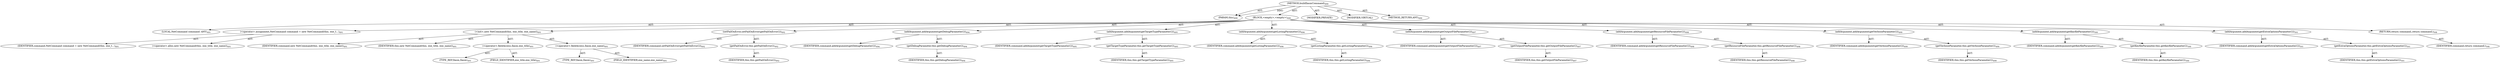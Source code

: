 digraph "buildIlasmCommand" {  
"111669149723" [label = <(METHOD,buildIlasmCommand)<SUB>490</SUB>> ]
"115964117000" [label = <(PARAM,this)<SUB>490</SUB>> ]
"25769803817" [label = <(BLOCK,&lt;empty&gt;,&lt;empty&gt;)<SUB>490</SUB>> ]
"94489280514" [label = <(LOCAL,NetCommand command: ANY)<SUB>491</SUB>> ]
"30064771175" [label = <(&lt;operator&gt;.assignment,NetCommand command = new NetCommand(this, exe_t...)<SUB>491</SUB>> ]
"68719476813" [label = <(IDENTIFIER,command,NetCommand command = new NetCommand(this, exe_t...)<SUB>491</SUB>> ]
"30064771176" [label = <(&lt;operator&gt;.alloc,new NetCommand(this, exe_title, exe_name))<SUB>491</SUB>> ]
"30064771177" [label = <(&lt;init&gt;,new NetCommand(this, exe_title, exe_name))<SUB>491</SUB>> ]
"68719476814" [label = <(IDENTIFIER,command,new NetCommand(this, exe_title, exe_name))<SUB>491</SUB>> ]
"68719476745" [label = <(IDENTIFIER,this,new NetCommand(this, exe_title, exe_name))<SUB>491</SUB>> ]
"30064771178" [label = <(&lt;operator&gt;.fieldAccess,Ilasm.exe_title)<SUB>491</SUB>> ]
"180388626433" [label = <(TYPE_REF,Ilasm,Ilasm)<SUB>491</SUB>> ]
"55834574885" [label = <(FIELD_IDENTIFIER,exe_title,exe_title)<SUB>491</SUB>> ]
"30064771179" [label = <(&lt;operator&gt;.fieldAccess,Ilasm.exe_name)<SUB>491</SUB>> ]
"180388626434" [label = <(TYPE_REF,Ilasm,Ilasm)<SUB>491</SUB>> ]
"55834574886" [label = <(FIELD_IDENTIFIER,exe_name,exe_name)<SUB>491</SUB>> ]
"30064771180" [label = <(setFailOnError,setFailOnError(getFailOnError()))<SUB>492</SUB>> ]
"68719476815" [label = <(IDENTIFIER,command,setFailOnError(getFailOnError()))<SUB>492</SUB>> ]
"30064771181" [label = <(getFailOnError,this.getFailOnError())<SUB>492</SUB>> ]
"68719476746" [label = <(IDENTIFIER,this,this.getFailOnError())<SUB>492</SUB>> ]
"30064771182" [label = <(addArgument,addArgument(getDebugParameter()))<SUB>494</SUB>> ]
"68719476816" [label = <(IDENTIFIER,command,addArgument(getDebugParameter()))<SUB>494</SUB>> ]
"30064771183" [label = <(getDebugParameter,this.getDebugParameter())<SUB>494</SUB>> ]
"68719476747" [label = <(IDENTIFIER,this,this.getDebugParameter())<SUB>494</SUB>> ]
"30064771184" [label = <(addArgument,addArgument(getTargetTypeParameter()))<SUB>495</SUB>> ]
"68719476817" [label = <(IDENTIFIER,command,addArgument(getTargetTypeParameter()))<SUB>495</SUB>> ]
"30064771185" [label = <(getTargetTypeParameter,this.getTargetTypeParameter())<SUB>495</SUB>> ]
"68719476748" [label = <(IDENTIFIER,this,this.getTargetTypeParameter())<SUB>495</SUB>> ]
"30064771186" [label = <(addArgument,addArgument(getListingParameter()))<SUB>496</SUB>> ]
"68719476818" [label = <(IDENTIFIER,command,addArgument(getListingParameter()))<SUB>496</SUB>> ]
"30064771187" [label = <(getListingParameter,this.getListingParameter())<SUB>496</SUB>> ]
"68719476749" [label = <(IDENTIFIER,this,this.getListingParameter())<SUB>496</SUB>> ]
"30064771188" [label = <(addArgument,addArgument(getOutputFileParameter()))<SUB>497</SUB>> ]
"68719476819" [label = <(IDENTIFIER,command,addArgument(getOutputFileParameter()))<SUB>497</SUB>> ]
"30064771189" [label = <(getOutputFileParameter,this.getOutputFileParameter())<SUB>497</SUB>> ]
"68719476750" [label = <(IDENTIFIER,this,this.getOutputFileParameter())<SUB>497</SUB>> ]
"30064771190" [label = <(addArgument,addArgument(getResourceFileParameter()))<SUB>498</SUB>> ]
"68719476820" [label = <(IDENTIFIER,command,addArgument(getResourceFileParameter()))<SUB>498</SUB>> ]
"30064771191" [label = <(getResourceFileParameter,this.getResourceFileParameter())<SUB>498</SUB>> ]
"68719476751" [label = <(IDENTIFIER,this,this.getResourceFileParameter())<SUB>498</SUB>> ]
"30064771192" [label = <(addArgument,addArgument(getVerboseParameter()))<SUB>499</SUB>> ]
"68719476821" [label = <(IDENTIFIER,command,addArgument(getVerboseParameter()))<SUB>499</SUB>> ]
"30064771193" [label = <(getVerboseParameter,this.getVerboseParameter())<SUB>499</SUB>> ]
"68719476752" [label = <(IDENTIFIER,this,this.getVerboseParameter())<SUB>499</SUB>> ]
"30064771194" [label = <(addArgument,addArgument(getKeyfileParameter()))<SUB>500</SUB>> ]
"68719476822" [label = <(IDENTIFIER,command,addArgument(getKeyfileParameter()))<SUB>500</SUB>> ]
"30064771195" [label = <(getKeyfileParameter,this.getKeyfileParameter())<SUB>500</SUB>> ]
"68719476753" [label = <(IDENTIFIER,this,this.getKeyfileParameter())<SUB>500</SUB>> ]
"30064771196" [label = <(addArgument,addArgument(getExtraOptionsParameter()))<SUB>501</SUB>> ]
"68719476823" [label = <(IDENTIFIER,command,addArgument(getExtraOptionsParameter()))<SUB>501</SUB>> ]
"30064771197" [label = <(getExtraOptionsParameter,this.getExtraOptionsParameter())<SUB>501</SUB>> ]
"68719476754" [label = <(IDENTIFIER,this,this.getExtraOptionsParameter())<SUB>501</SUB>> ]
"146028888084" [label = <(RETURN,return command;,return command;)<SUB>508</SUB>> ]
"68719476824" [label = <(IDENTIFIER,command,return command;)<SUB>508</SUB>> ]
"133143986247" [label = <(MODIFIER,PRIVATE)> ]
"133143986248" [label = <(MODIFIER,VIRTUAL)> ]
"128849018907" [label = <(METHOD_RETURN,ANY)<SUB>490</SUB>> ]
  "111669149723" -> "115964117000"  [ label = "AST: "] 
  "111669149723" -> "25769803817"  [ label = "AST: "] 
  "111669149723" -> "133143986247"  [ label = "AST: "] 
  "111669149723" -> "133143986248"  [ label = "AST: "] 
  "111669149723" -> "128849018907"  [ label = "AST: "] 
  "25769803817" -> "94489280514"  [ label = "AST: "] 
  "25769803817" -> "30064771175"  [ label = "AST: "] 
  "25769803817" -> "30064771177"  [ label = "AST: "] 
  "25769803817" -> "30064771180"  [ label = "AST: "] 
  "25769803817" -> "30064771182"  [ label = "AST: "] 
  "25769803817" -> "30064771184"  [ label = "AST: "] 
  "25769803817" -> "30064771186"  [ label = "AST: "] 
  "25769803817" -> "30064771188"  [ label = "AST: "] 
  "25769803817" -> "30064771190"  [ label = "AST: "] 
  "25769803817" -> "30064771192"  [ label = "AST: "] 
  "25769803817" -> "30064771194"  [ label = "AST: "] 
  "25769803817" -> "30064771196"  [ label = "AST: "] 
  "25769803817" -> "146028888084"  [ label = "AST: "] 
  "30064771175" -> "68719476813"  [ label = "AST: "] 
  "30064771175" -> "30064771176"  [ label = "AST: "] 
  "30064771177" -> "68719476814"  [ label = "AST: "] 
  "30064771177" -> "68719476745"  [ label = "AST: "] 
  "30064771177" -> "30064771178"  [ label = "AST: "] 
  "30064771177" -> "30064771179"  [ label = "AST: "] 
  "30064771178" -> "180388626433"  [ label = "AST: "] 
  "30064771178" -> "55834574885"  [ label = "AST: "] 
  "30064771179" -> "180388626434"  [ label = "AST: "] 
  "30064771179" -> "55834574886"  [ label = "AST: "] 
  "30064771180" -> "68719476815"  [ label = "AST: "] 
  "30064771180" -> "30064771181"  [ label = "AST: "] 
  "30064771181" -> "68719476746"  [ label = "AST: "] 
  "30064771182" -> "68719476816"  [ label = "AST: "] 
  "30064771182" -> "30064771183"  [ label = "AST: "] 
  "30064771183" -> "68719476747"  [ label = "AST: "] 
  "30064771184" -> "68719476817"  [ label = "AST: "] 
  "30064771184" -> "30064771185"  [ label = "AST: "] 
  "30064771185" -> "68719476748"  [ label = "AST: "] 
  "30064771186" -> "68719476818"  [ label = "AST: "] 
  "30064771186" -> "30064771187"  [ label = "AST: "] 
  "30064771187" -> "68719476749"  [ label = "AST: "] 
  "30064771188" -> "68719476819"  [ label = "AST: "] 
  "30064771188" -> "30064771189"  [ label = "AST: "] 
  "30064771189" -> "68719476750"  [ label = "AST: "] 
  "30064771190" -> "68719476820"  [ label = "AST: "] 
  "30064771190" -> "30064771191"  [ label = "AST: "] 
  "30064771191" -> "68719476751"  [ label = "AST: "] 
  "30064771192" -> "68719476821"  [ label = "AST: "] 
  "30064771192" -> "30064771193"  [ label = "AST: "] 
  "30064771193" -> "68719476752"  [ label = "AST: "] 
  "30064771194" -> "68719476822"  [ label = "AST: "] 
  "30064771194" -> "30064771195"  [ label = "AST: "] 
  "30064771195" -> "68719476753"  [ label = "AST: "] 
  "30064771196" -> "68719476823"  [ label = "AST: "] 
  "30064771196" -> "30064771197"  [ label = "AST: "] 
  "30064771197" -> "68719476754"  [ label = "AST: "] 
  "146028888084" -> "68719476824"  [ label = "AST: "] 
  "111669149723" -> "115964117000"  [ label = "DDG: "] 
}
